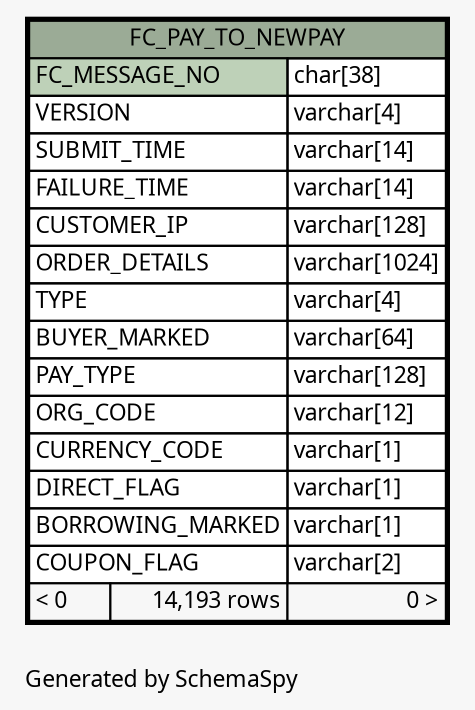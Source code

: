 // dot 2.26.0 on Linux 2.6.32-504.3.3.el6.x86_64
// SchemaSpy rev Unknown
digraph "oneDegreeRelationshipsDiagram" {
  graph [
    rankdir="RL"
    bgcolor="#f7f7f7"
    label="\nGenerated by SchemaSpy"
    labeljust="l"
    nodesep="0.18"
    ranksep="0.46"
    fontname="Microsoft YaHei"
    fontsize="11"
  ];
  node [
    fontname="Microsoft YaHei"
    fontsize="11"
    shape="plaintext"
  ];
  edge [
    arrowsize="0.8"
  ];
  "FC_PAY_TO_NEWPAY" [
    label=<
    <TABLE BORDER="2" CELLBORDER="1" CELLSPACING="0" BGCOLOR="#ffffff">
      <TR><TD COLSPAN="3" BGCOLOR="#9bab96" ALIGN="CENTER">FC_PAY_TO_NEWPAY</TD></TR>
      <TR><TD PORT="FC_MESSAGE_NO" COLSPAN="2" BGCOLOR="#bed1b8" ALIGN="LEFT">FC_MESSAGE_NO</TD><TD PORT="FC_MESSAGE_NO.type" ALIGN="LEFT">char[38]</TD></TR>
      <TR><TD PORT="VERSION" COLSPAN="2" ALIGN="LEFT">VERSION</TD><TD PORT="VERSION.type" ALIGN="LEFT">varchar[4]</TD></TR>
      <TR><TD PORT="SUBMIT_TIME" COLSPAN="2" ALIGN="LEFT">SUBMIT_TIME</TD><TD PORT="SUBMIT_TIME.type" ALIGN="LEFT">varchar[14]</TD></TR>
      <TR><TD PORT="FAILURE_TIME" COLSPAN="2" ALIGN="LEFT">FAILURE_TIME</TD><TD PORT="FAILURE_TIME.type" ALIGN="LEFT">varchar[14]</TD></TR>
      <TR><TD PORT="CUSTOMER_IP" COLSPAN="2" ALIGN="LEFT">CUSTOMER_IP</TD><TD PORT="CUSTOMER_IP.type" ALIGN="LEFT">varchar[128]</TD></TR>
      <TR><TD PORT="ORDER_DETAILS" COLSPAN="2" ALIGN="LEFT">ORDER_DETAILS</TD><TD PORT="ORDER_DETAILS.type" ALIGN="LEFT">varchar[1024]</TD></TR>
      <TR><TD PORT="TYPE" COLSPAN="2" ALIGN="LEFT">TYPE</TD><TD PORT="TYPE.type" ALIGN="LEFT">varchar[4]</TD></TR>
      <TR><TD PORT="BUYER_MARKED" COLSPAN="2" ALIGN="LEFT">BUYER_MARKED</TD><TD PORT="BUYER_MARKED.type" ALIGN="LEFT">varchar[64]</TD></TR>
      <TR><TD PORT="PAY_TYPE" COLSPAN="2" ALIGN="LEFT">PAY_TYPE</TD><TD PORT="PAY_TYPE.type" ALIGN="LEFT">varchar[128]</TD></TR>
      <TR><TD PORT="ORG_CODE" COLSPAN="2" ALIGN="LEFT">ORG_CODE</TD><TD PORT="ORG_CODE.type" ALIGN="LEFT">varchar[12]</TD></TR>
      <TR><TD PORT="CURRENCY_CODE" COLSPAN="2" ALIGN="LEFT">CURRENCY_CODE</TD><TD PORT="CURRENCY_CODE.type" ALIGN="LEFT">varchar[1]</TD></TR>
      <TR><TD PORT="DIRECT_FLAG" COLSPAN="2" ALIGN="LEFT">DIRECT_FLAG</TD><TD PORT="DIRECT_FLAG.type" ALIGN="LEFT">varchar[1]</TD></TR>
      <TR><TD PORT="BORROWING_MARKED" COLSPAN="2" ALIGN="LEFT">BORROWING_MARKED</TD><TD PORT="BORROWING_MARKED.type" ALIGN="LEFT">varchar[1]</TD></TR>
      <TR><TD PORT="COUPON_FLAG" COLSPAN="2" ALIGN="LEFT">COUPON_FLAG</TD><TD PORT="COUPON_FLAG.type" ALIGN="LEFT">varchar[2]</TD></TR>
      <TR><TD ALIGN="LEFT" BGCOLOR="#f7f7f7">&lt; 0</TD><TD ALIGN="RIGHT" BGCOLOR="#f7f7f7">14,193 rows</TD><TD ALIGN="RIGHT" BGCOLOR="#f7f7f7">0 &gt;</TD></TR>
    </TABLE>>
    URL="FC_PAY_TO_NEWPAY.html"
    tooltip="FC_PAY_TO_NEWPAY"
  ];
}
